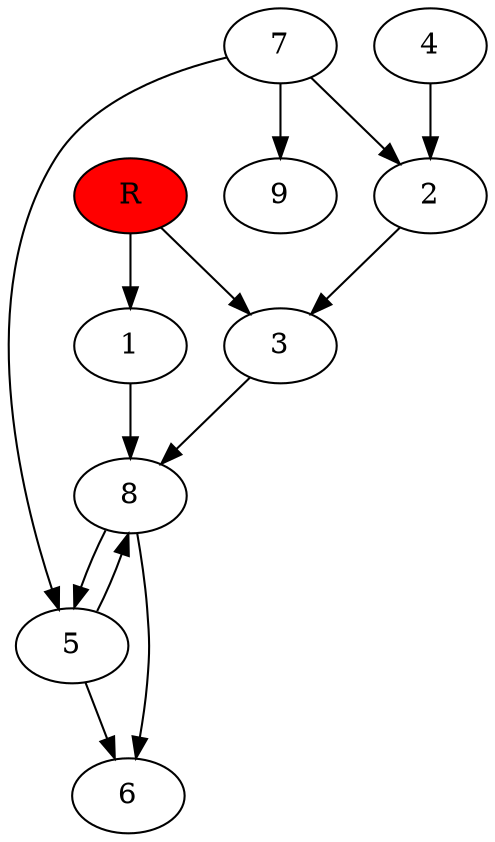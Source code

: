digraph prb3690 {
	1
	2
	3
	4
	5
	6
	7
	8
	R [fillcolor="#ff0000" style=filled]
	1 -> 8
	2 -> 3
	3 -> 8
	4 -> 2
	5 -> 6
	5 -> 8
	7 -> 2
	7 -> 5
	7 -> 9
	8 -> 5
	8 -> 6
	R -> 1
	R -> 3
}
